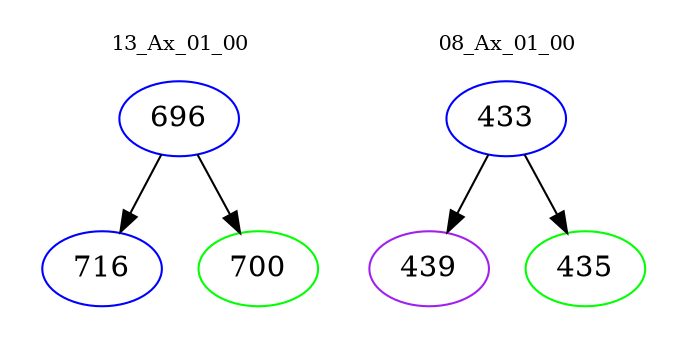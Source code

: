 digraph{
subgraph cluster_0 {
color = white
label = "13_Ax_01_00";
fontsize=10;
T0_696 [label="696", color="blue"]
T0_696 -> T0_716 [color="black"]
T0_716 [label="716", color="blue"]
T0_696 -> T0_700 [color="black"]
T0_700 [label="700", color="green"]
}
subgraph cluster_1 {
color = white
label = "08_Ax_01_00";
fontsize=10;
T1_433 [label="433", color="blue"]
T1_433 -> T1_439 [color="black"]
T1_439 [label="439", color="purple"]
T1_433 -> T1_435 [color="black"]
T1_435 [label="435", color="green"]
}
}
